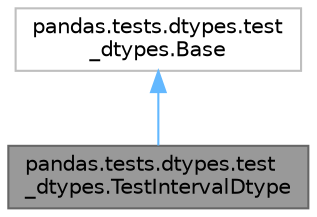 digraph "pandas.tests.dtypes.test_dtypes.TestIntervalDtype"
{
 // LATEX_PDF_SIZE
  bgcolor="transparent";
  edge [fontname=Helvetica,fontsize=10,labelfontname=Helvetica,labelfontsize=10];
  node [fontname=Helvetica,fontsize=10,shape=box,height=0.2,width=0.4];
  Node1 [id="Node000001",label="pandas.tests.dtypes.test\l_dtypes.TestIntervalDtype",height=0.2,width=0.4,color="gray40", fillcolor="grey60", style="filled", fontcolor="black",tooltip=" "];
  Node2 -> Node1 [id="edge1_Node000001_Node000002",dir="back",color="steelblue1",style="solid",tooltip=" "];
  Node2 [id="Node000002",label="pandas.tests.dtypes.test\l_dtypes.Base",height=0.2,width=0.4,color="grey75", fillcolor="white", style="filled",URL="$df/d42/classpandas_1_1tests_1_1dtypes_1_1test__dtypes_1_1Base.html",tooltip=" "];
}
